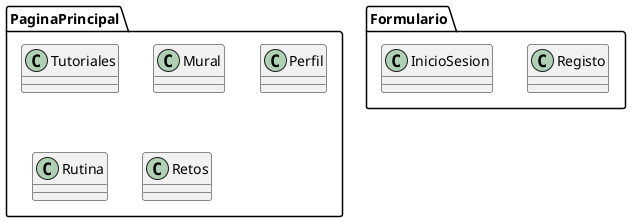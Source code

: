 @startuml evas

package Formulario {
    class Registo {}
    class InicioSesion {}
}

package PaginaPrincipal {
    class Tutoriales {}
    class Mural {}
    class Perfil {}
    class Rutina {}
    class Retos {}
}

@enduml